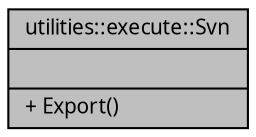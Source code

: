 digraph "utilities::execute::Svn"
{
 // INTERACTIVE_SVG=YES
  edge [fontname="Verdana",fontsize="10",labelfontname="Verdana",labelfontsize="10"];
  node [fontname="Verdana",fontsize="10",shape=record];
  Node1 [label="{utilities::execute::Svn\n||+ Export()\l}",height=0.2,width=0.4,color="black", fillcolor="grey75", style="filled", fontcolor="black"];
}
